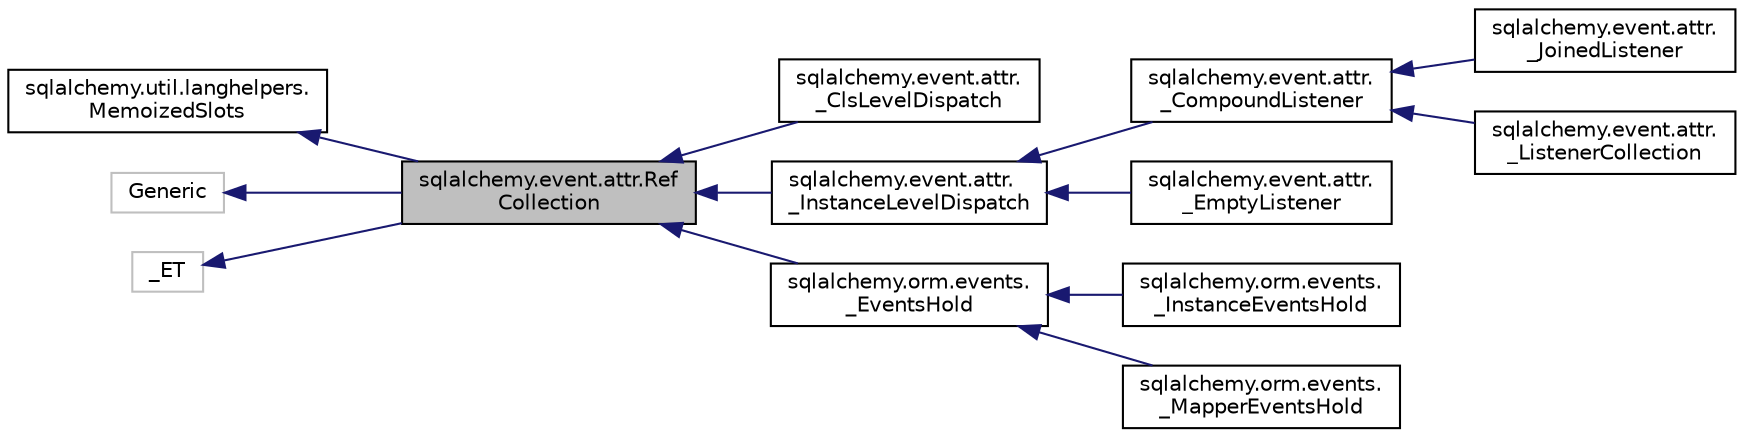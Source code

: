 digraph "sqlalchemy.event.attr.RefCollection"
{
 // LATEX_PDF_SIZE
  edge [fontname="Helvetica",fontsize="10",labelfontname="Helvetica",labelfontsize="10"];
  node [fontname="Helvetica",fontsize="10",shape=record];
  rankdir="LR";
  Node1 [label="sqlalchemy.event.attr.Ref\lCollection",height=0.2,width=0.4,color="black", fillcolor="grey75", style="filled", fontcolor="black",tooltip=" "];
  Node2 -> Node1 [dir="back",color="midnightblue",fontsize="10",style="solid",fontname="Helvetica"];
  Node2 [label="sqlalchemy.util.langhelpers.\lMemoizedSlots",height=0.2,width=0.4,color="black", fillcolor="white", style="filled",URL="$classsqlalchemy_1_1util_1_1langhelpers_1_1MemoizedSlots.html",tooltip=" "];
  Node3 -> Node1 [dir="back",color="midnightblue",fontsize="10",style="solid",fontname="Helvetica"];
  Node3 [label="Generic",height=0.2,width=0.4,color="grey75", fillcolor="white", style="filled",tooltip=" "];
  Node4 -> Node1 [dir="back",color="midnightblue",fontsize="10",style="solid",fontname="Helvetica"];
  Node4 [label="_ET",height=0.2,width=0.4,color="grey75", fillcolor="white", style="filled",tooltip=" "];
  Node1 -> Node5 [dir="back",color="midnightblue",fontsize="10",style="solid",fontname="Helvetica"];
  Node5 [label="sqlalchemy.event.attr.\l_ClsLevelDispatch",height=0.2,width=0.4,color="black", fillcolor="white", style="filled",URL="$classsqlalchemy_1_1event_1_1attr_1_1__ClsLevelDispatch.html",tooltip=" "];
  Node1 -> Node6 [dir="back",color="midnightblue",fontsize="10",style="solid",fontname="Helvetica"];
  Node6 [label="sqlalchemy.event.attr.\l_InstanceLevelDispatch",height=0.2,width=0.4,color="black", fillcolor="white", style="filled",URL="$classsqlalchemy_1_1event_1_1attr_1_1__InstanceLevelDispatch.html",tooltip=" "];
  Node6 -> Node7 [dir="back",color="midnightblue",fontsize="10",style="solid",fontname="Helvetica"];
  Node7 [label="sqlalchemy.event.attr.\l_CompoundListener",height=0.2,width=0.4,color="black", fillcolor="white", style="filled",URL="$classsqlalchemy_1_1event_1_1attr_1_1__CompoundListener.html",tooltip=" "];
  Node7 -> Node8 [dir="back",color="midnightblue",fontsize="10",style="solid",fontname="Helvetica"];
  Node8 [label="sqlalchemy.event.attr.\l_JoinedListener",height=0.2,width=0.4,color="black", fillcolor="white", style="filled",URL="$classsqlalchemy_1_1event_1_1attr_1_1__JoinedListener.html",tooltip=" "];
  Node7 -> Node9 [dir="back",color="midnightblue",fontsize="10",style="solid",fontname="Helvetica"];
  Node9 [label="sqlalchemy.event.attr.\l_ListenerCollection",height=0.2,width=0.4,color="black", fillcolor="white", style="filled",URL="$classsqlalchemy_1_1event_1_1attr_1_1__ListenerCollection.html",tooltip=" "];
  Node6 -> Node10 [dir="back",color="midnightblue",fontsize="10",style="solid",fontname="Helvetica"];
  Node10 [label="sqlalchemy.event.attr.\l_EmptyListener",height=0.2,width=0.4,color="black", fillcolor="white", style="filled",URL="$classsqlalchemy_1_1event_1_1attr_1_1__EmptyListener.html",tooltip=" "];
  Node1 -> Node11 [dir="back",color="midnightblue",fontsize="10",style="solid",fontname="Helvetica"];
  Node11 [label="sqlalchemy.orm.events.\l_EventsHold",height=0.2,width=0.4,color="black", fillcolor="white", style="filled",URL="$classsqlalchemy_1_1orm_1_1events_1_1__EventsHold.html",tooltip=" "];
  Node11 -> Node12 [dir="back",color="midnightblue",fontsize="10",style="solid",fontname="Helvetica"];
  Node12 [label="sqlalchemy.orm.events.\l_InstanceEventsHold",height=0.2,width=0.4,color="black", fillcolor="white", style="filled",URL="$classsqlalchemy_1_1orm_1_1events_1_1__InstanceEventsHold.html",tooltip=" "];
  Node11 -> Node13 [dir="back",color="midnightblue",fontsize="10",style="solid",fontname="Helvetica"];
  Node13 [label="sqlalchemy.orm.events.\l_MapperEventsHold",height=0.2,width=0.4,color="black", fillcolor="white", style="filled",URL="$classsqlalchemy_1_1orm_1_1events_1_1__MapperEventsHold.html",tooltip=" "];
}
